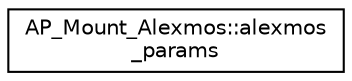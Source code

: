 digraph "Graphical Class Hierarchy"
{
 // INTERACTIVE_SVG=YES
  edge [fontname="Helvetica",fontsize="10",labelfontname="Helvetica",labelfontsize="10"];
  node [fontname="Helvetica",fontsize="10",shape=record];
  rankdir="LR";
  Node1 [label="AP_Mount_Alexmos::alexmos\l_params",height=0.2,width=0.4,color="black", fillcolor="white", style="filled",URL="$structAP__Mount__Alexmos_1_1alexmos__params.html"];
}

